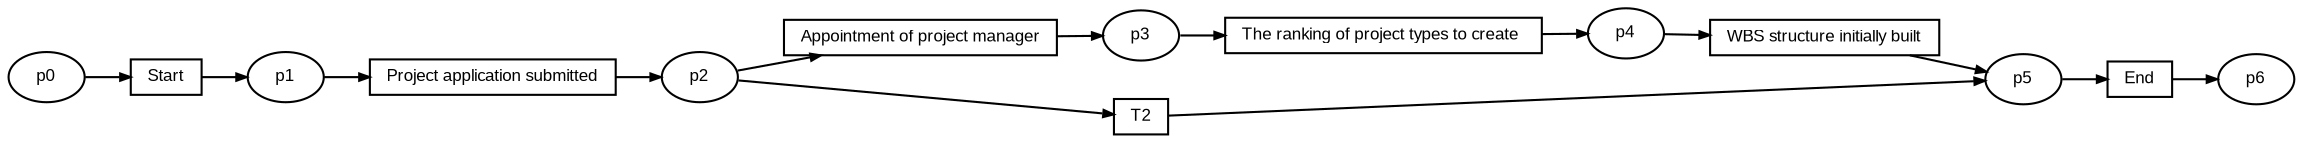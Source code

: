 digraph G {ranksep=".3"; fontsize="8"; remincross=true; margin="0.0,0.0"; fontname="Arial";rankdir="LR"; 
edge [arrowsize="0.5"];
node [height=".2",width=".2",fontname="Arial",fontsize="8"];
t0 [shape="box",label="End"];
t1 [shape="box",label="WBS structure initially built"];
t2 [shape="box",label="The ranking of project types to create "];
t3 [shape="box",label="Appointment of project manager"];
t4 [shape="box",label="T2"];
t5 [shape="box",label="Project application submitted"];
t6 [shape="box",label="Start"];
p0 [shape="oval",label="p6"];
p1 [shape="oval",label="p5"];
p2 [shape="oval",label="p4"];
p3 [shape="oval",label="p3"];
p4 [shape="oval",label="p2"];
p5 [shape="oval",label="p1"];
p6 [shape="oval",label="p0"];
t1 -> p1[label=""];
t6 -> p5[label=""];
p4 -> t4[label=""];
p2 -> t1[label=""];
t5 -> p4[label=""];
t3 -> p3[label=""];
t0 -> p0[label=""];
p6 -> t6[label=""];
p4 -> t3[label=""];
p1 -> t0[label=""];
t4 -> p1[label=""];
p5 -> t5[label=""];
p3 -> t2[label=""];
t2 -> p2[label=""];
}
